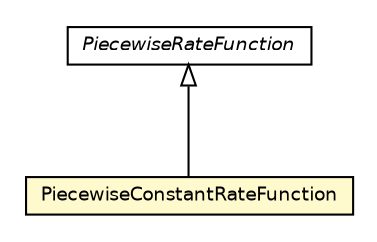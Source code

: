 #!/usr/local/bin/dot
#
# Class diagram 
# Generated by UMLGraph version 5.4 (http://www.umlgraph.org/)
#

digraph G {
	edge [fontname="Helvetica",fontsize=10,labelfontname="Helvetica",labelfontsize=10];
	node [fontname="Helvetica",fontsize=10,shape=plaintext];
	nodesep=0.25;
	ranksep=0.5;
	// jsl.modeling.elements.variable.nhpp.PiecewiseRateFunction
	c146642 [label=<<table title="jsl.modeling.elements.variable.nhpp.PiecewiseRateFunction" border="0" cellborder="1" cellspacing="0" cellpadding="2" port="p" href="./PiecewiseRateFunction.html">
		<tr><td><table border="0" cellspacing="0" cellpadding="1">
<tr><td align="center" balign="center"><font face="Helvetica-Oblique"> PiecewiseRateFunction </font></td></tr>
		</table></td></tr>
		</table>>, URL="./PiecewiseRateFunction.html", fontname="Helvetica", fontcolor="black", fontsize=9.0];
	// jsl.modeling.elements.variable.nhpp.PiecewiseConstantRateFunction
	c146644 [label=<<table title="jsl.modeling.elements.variable.nhpp.PiecewiseConstantRateFunction" border="0" cellborder="1" cellspacing="0" cellpadding="2" port="p" bgcolor="lemonChiffon" href="./PiecewiseConstantRateFunction.html">
		<tr><td><table border="0" cellspacing="0" cellpadding="1">
<tr><td align="center" balign="center"> PiecewiseConstantRateFunction </td></tr>
		</table></td></tr>
		</table>>, URL="./PiecewiseConstantRateFunction.html", fontname="Helvetica", fontcolor="black", fontsize=9.0];
	//jsl.modeling.elements.variable.nhpp.PiecewiseConstantRateFunction extends jsl.modeling.elements.variable.nhpp.PiecewiseRateFunction
	c146642:p -> c146644:p [dir=back,arrowtail=empty];
}

